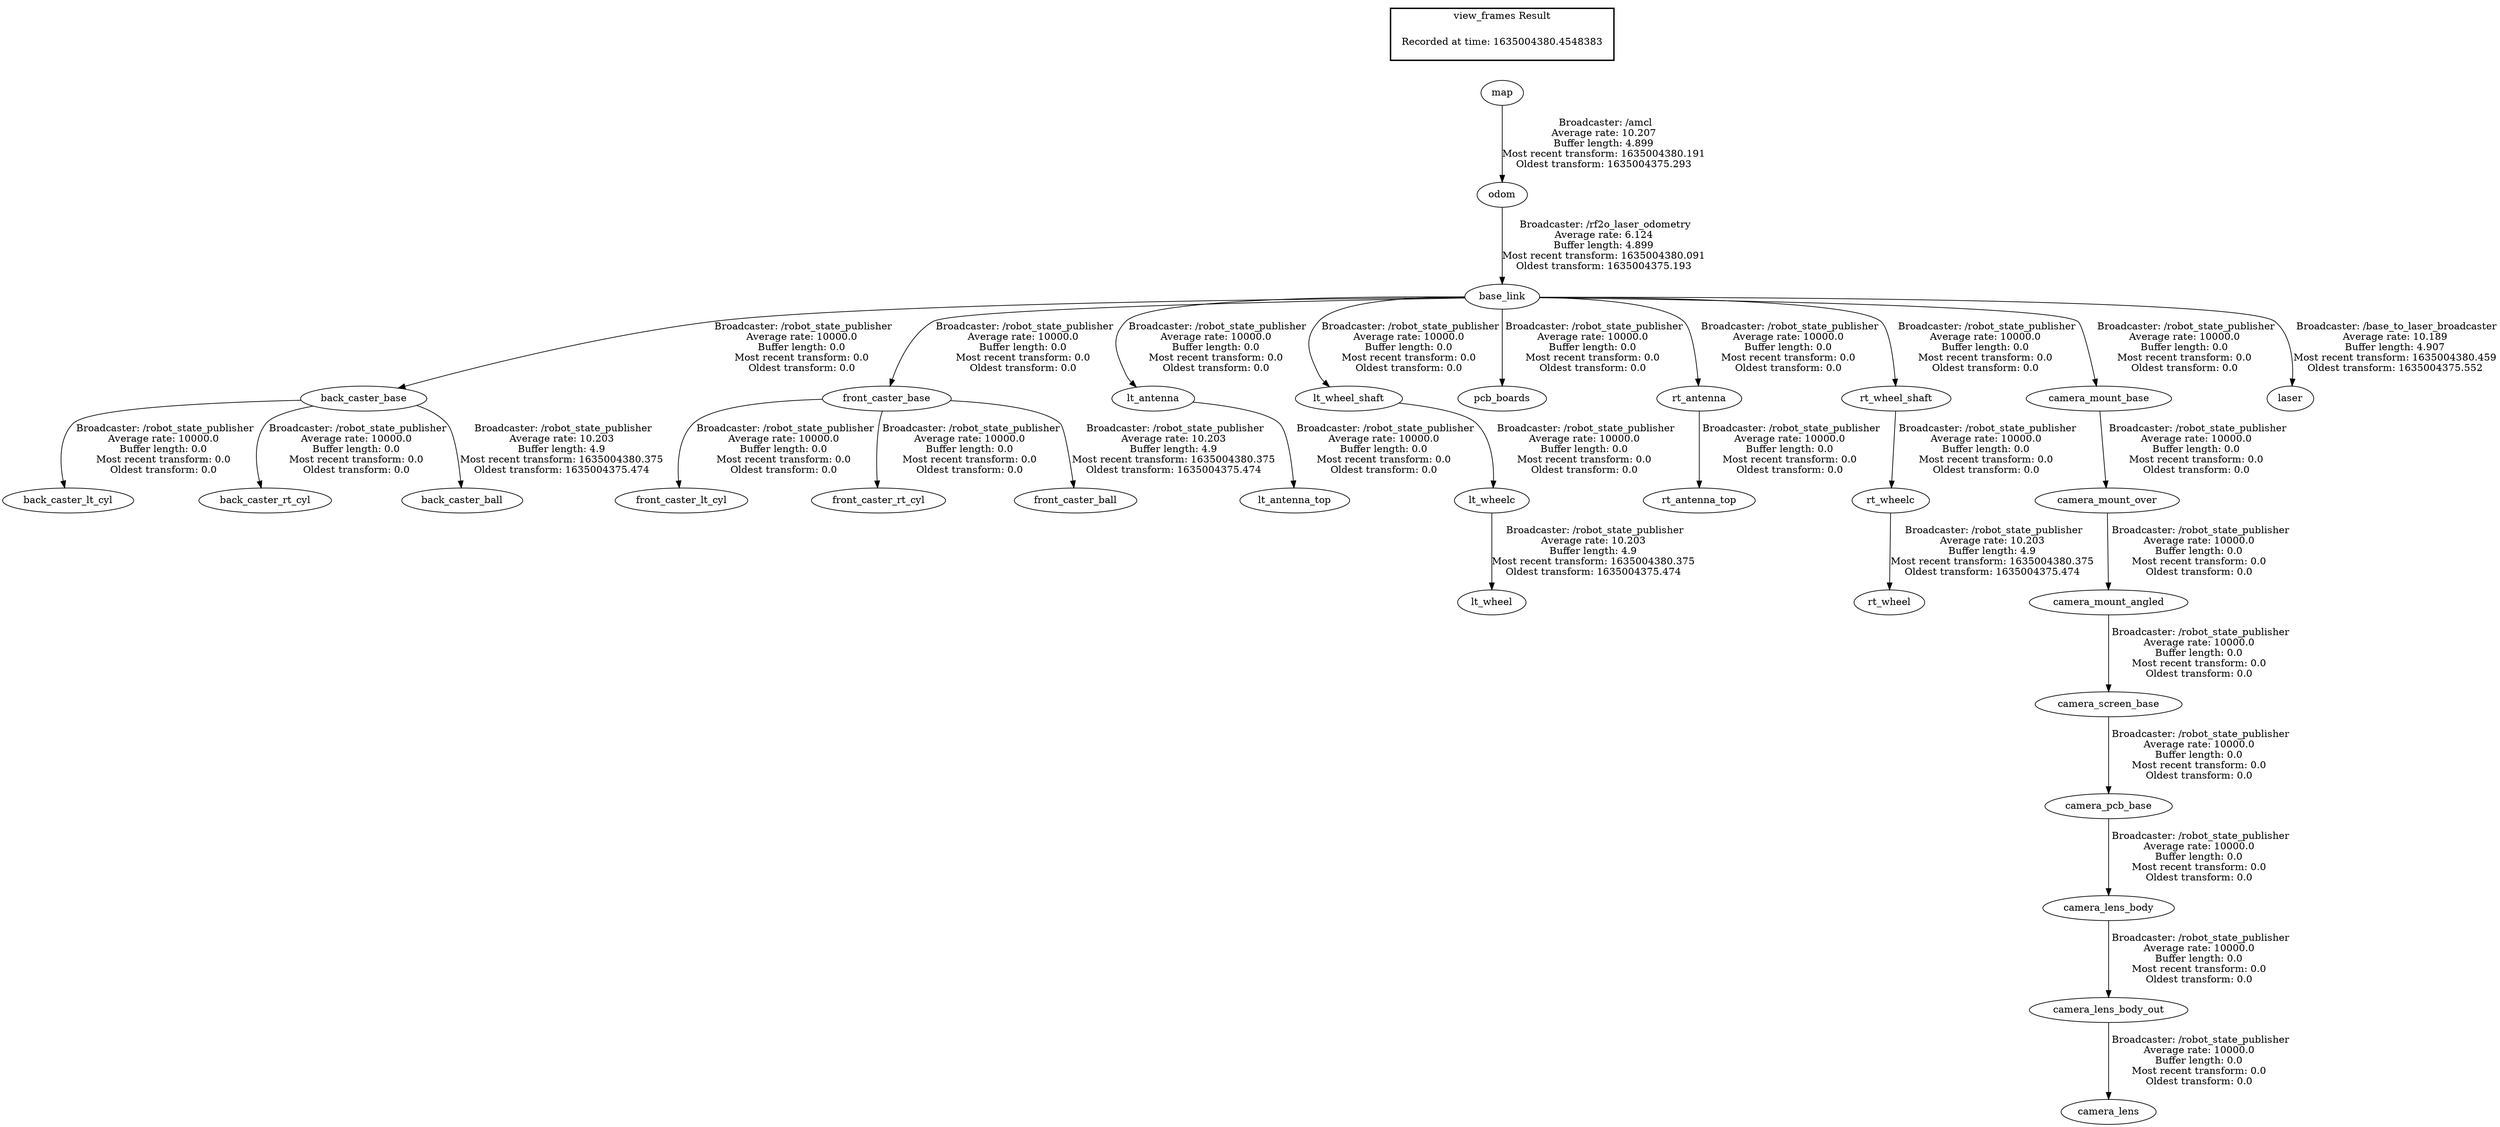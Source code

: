 digraph G {
"odom" -> "base_link"[label=" Broadcaster: /rf2o_laser_odometry\nAverage rate: 6.124\nBuffer length: 4.899\nMost recent transform: 1635004380.091\nOldest transform: 1635004375.193\n"];
"map" -> "odom"[label=" Broadcaster: /amcl\nAverage rate: 10.207\nBuffer length: 4.899\nMost recent transform: 1635004380.191\nOldest transform: 1635004375.293\n"];
"back_caster_base" -> "back_caster_lt_cyl"[label=" Broadcaster: /robot_state_publisher\nAverage rate: 10000.0\nBuffer length: 0.0\nMost recent transform: 0.0\nOldest transform: 0.0\n"];
"base_link" -> "back_caster_base"[label=" Broadcaster: /robot_state_publisher\nAverage rate: 10000.0\nBuffer length: 0.0\nMost recent transform: 0.0\nOldest transform: 0.0\n"];
"back_caster_base" -> "back_caster_rt_cyl"[label=" Broadcaster: /robot_state_publisher\nAverage rate: 10000.0\nBuffer length: 0.0\nMost recent transform: 0.0\nOldest transform: 0.0\n"];
"base_link" -> "front_caster_base"[label=" Broadcaster: /robot_state_publisher\nAverage rate: 10000.0\nBuffer length: 0.0\nMost recent transform: 0.0\nOldest transform: 0.0\n"];
"base_link" -> "lt_antenna"[label=" Broadcaster: /robot_state_publisher\nAverage rate: 10000.0\nBuffer length: 0.0\nMost recent transform: 0.0\nOldest transform: 0.0\n"];
"base_link" -> "lt_wheel_shaft"[label=" Broadcaster: /robot_state_publisher\nAverage rate: 10000.0\nBuffer length: 0.0\nMost recent transform: 0.0\nOldest transform: 0.0\n"];
"base_link" -> "pcb_boards"[label=" Broadcaster: /robot_state_publisher\nAverage rate: 10000.0\nBuffer length: 0.0\nMost recent transform: 0.0\nOldest transform: 0.0\n"];
"base_link" -> "rt_antenna"[label=" Broadcaster: /robot_state_publisher\nAverage rate: 10000.0\nBuffer length: 0.0\nMost recent transform: 0.0\nOldest transform: 0.0\n"];
"base_link" -> "rt_wheel_shaft"[label=" Broadcaster: /robot_state_publisher\nAverage rate: 10000.0\nBuffer length: 0.0\nMost recent transform: 0.0\nOldest transform: 0.0\n"];
"camera_pcb_base" -> "camera_lens_body"[label=" Broadcaster: /robot_state_publisher\nAverage rate: 10000.0\nBuffer length: 0.0\nMost recent transform: 0.0\nOldest transform: 0.0\n"];
"camera_screen_base" -> "camera_pcb_base"[label=" Broadcaster: /robot_state_publisher\nAverage rate: 10000.0\nBuffer length: 0.0\nMost recent transform: 0.0\nOldest transform: 0.0\n"];
"camera_lens_body" -> "camera_lens_body_out"[label=" Broadcaster: /robot_state_publisher\nAverage rate: 10000.0\nBuffer length: 0.0\nMost recent transform: 0.0\nOldest transform: 0.0\n"];
"camera_lens_body_out" -> "camera_lens"[label=" Broadcaster: /robot_state_publisher\nAverage rate: 10000.0\nBuffer length: 0.0\nMost recent transform: 0.0\nOldest transform: 0.0\n"];
"camera_mount_over" -> "camera_mount_angled"[label=" Broadcaster: /robot_state_publisher\nAverage rate: 10000.0\nBuffer length: 0.0\nMost recent transform: 0.0\nOldest transform: 0.0\n"];
"camera_mount_base" -> "camera_mount_over"[label=" Broadcaster: /robot_state_publisher\nAverage rate: 10000.0\nBuffer length: 0.0\nMost recent transform: 0.0\nOldest transform: 0.0\n"];
"base_link" -> "camera_mount_base"[label=" Broadcaster: /robot_state_publisher\nAverage rate: 10000.0\nBuffer length: 0.0\nMost recent transform: 0.0\nOldest transform: 0.0\n"];
"camera_mount_angled" -> "camera_screen_base"[label=" Broadcaster: /robot_state_publisher\nAverage rate: 10000.0\nBuffer length: 0.0\nMost recent transform: 0.0\nOldest transform: 0.0\n"];
"front_caster_base" -> "front_caster_lt_cyl"[label=" Broadcaster: /robot_state_publisher\nAverage rate: 10000.0\nBuffer length: 0.0\nMost recent transform: 0.0\nOldest transform: 0.0\n"];
"front_caster_base" -> "front_caster_rt_cyl"[label=" Broadcaster: /robot_state_publisher\nAverage rate: 10000.0\nBuffer length: 0.0\nMost recent transform: 0.0\nOldest transform: 0.0\n"];
"lt_antenna" -> "lt_antenna_top"[label=" Broadcaster: /robot_state_publisher\nAverage rate: 10000.0\nBuffer length: 0.0\nMost recent transform: 0.0\nOldest transform: 0.0\n"];
"lt_wheel_shaft" -> "lt_wheelc"[label=" Broadcaster: /robot_state_publisher\nAverage rate: 10000.0\nBuffer length: 0.0\nMost recent transform: 0.0\nOldest transform: 0.0\n"];
"rt_antenna" -> "rt_antenna_top"[label=" Broadcaster: /robot_state_publisher\nAverage rate: 10000.0\nBuffer length: 0.0\nMost recent transform: 0.0\nOldest transform: 0.0\n"];
"rt_wheel_shaft" -> "rt_wheelc"[label=" Broadcaster: /robot_state_publisher\nAverage rate: 10000.0\nBuffer length: 0.0\nMost recent transform: 0.0\nOldest transform: 0.0\n"];
"base_link" -> "laser"[label=" Broadcaster: /base_to_laser_broadcaster\nAverage rate: 10.189\nBuffer length: 4.907\nMost recent transform: 1635004380.459\nOldest transform: 1635004375.552\n"];
"back_caster_base" -> "back_caster_ball"[label=" Broadcaster: /robot_state_publisher\nAverage rate: 10.203\nBuffer length: 4.9\nMost recent transform: 1635004380.375\nOldest transform: 1635004375.474\n"];
"front_caster_base" -> "front_caster_ball"[label=" Broadcaster: /robot_state_publisher\nAverage rate: 10.203\nBuffer length: 4.9\nMost recent transform: 1635004380.375\nOldest transform: 1635004375.474\n"];
"lt_wheelc" -> "lt_wheel"[label=" Broadcaster: /robot_state_publisher\nAverage rate: 10.203\nBuffer length: 4.9\nMost recent transform: 1635004380.375\nOldest transform: 1635004375.474\n"];
"rt_wheelc" -> "rt_wheel"[label=" Broadcaster: /robot_state_publisher\nAverage rate: 10.203\nBuffer length: 4.9\nMost recent transform: 1635004380.375\nOldest transform: 1635004375.474\n"];
edge [style=invis];
 subgraph cluster_legend { style=bold; color=black; label ="view_frames Result";
"Recorded at time: 1635004380.4548383"[ shape=plaintext ] ;
}->"map";
}